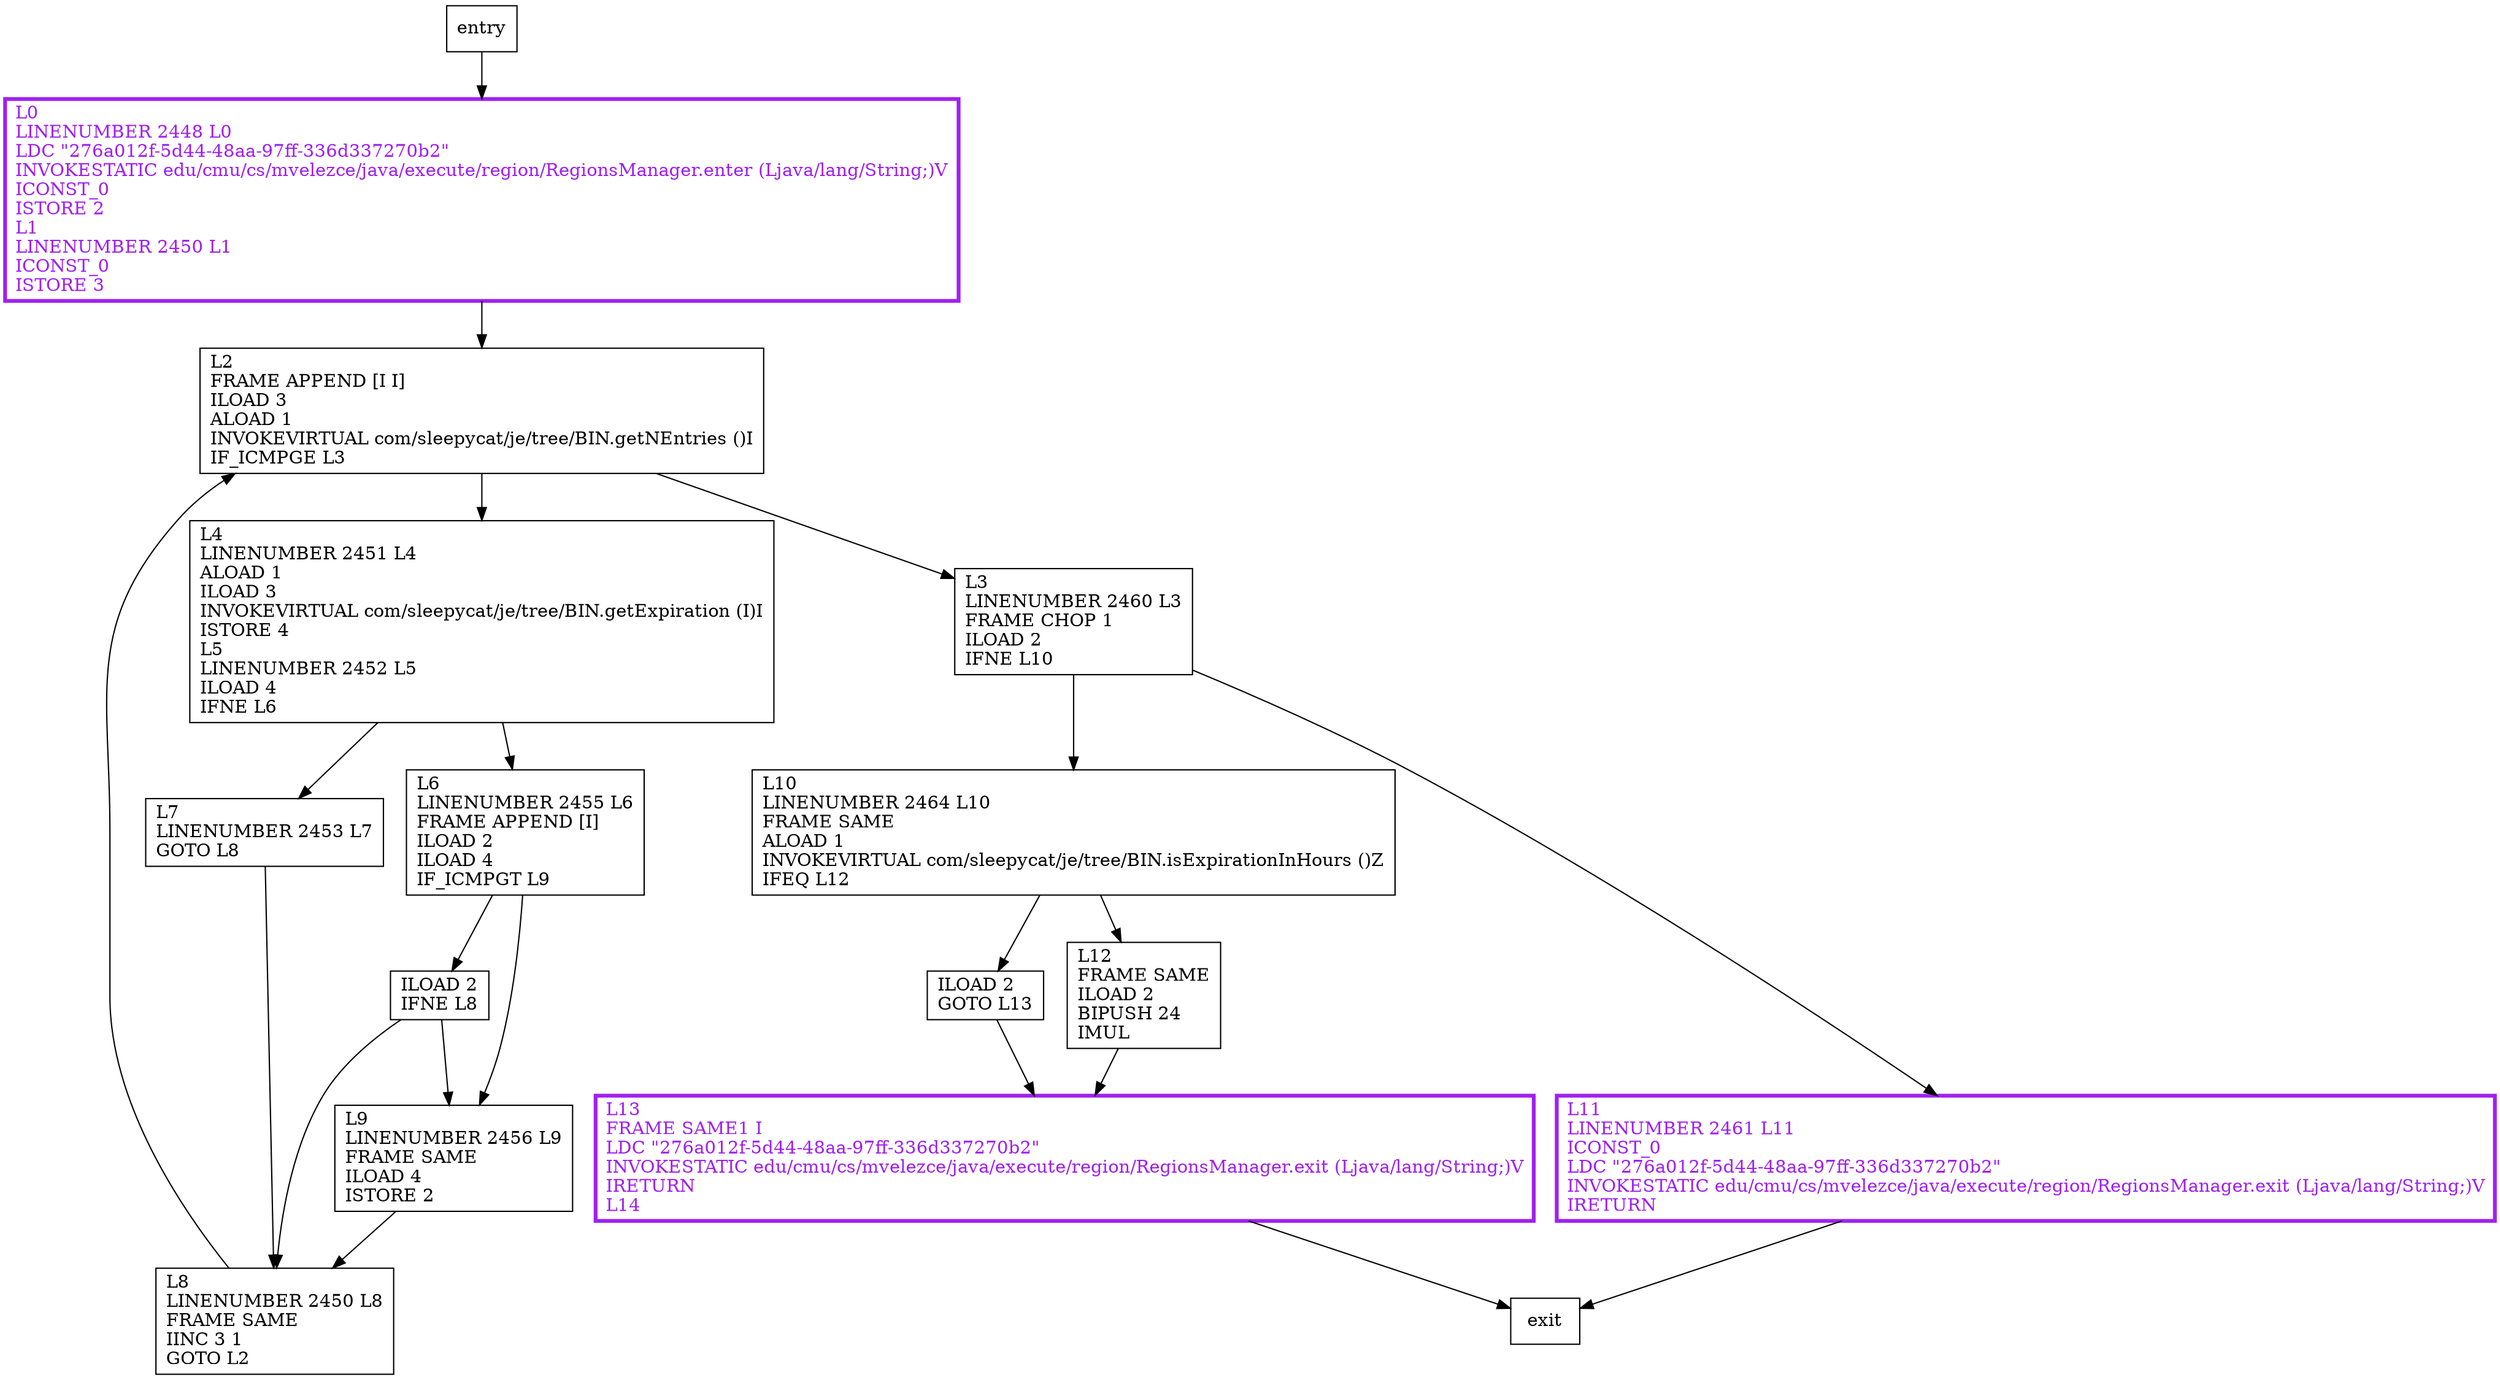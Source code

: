 digraph getMinExpiration {
node [shape=record];
1967784267 [label="L10\lLINENUMBER 2464 L10\lFRAME SAME\lALOAD 1\lINVOKEVIRTUAL com/sleepycat/je/tree/BIN.isExpirationInHours ()Z\lIFEQ L12\l"];
758305340 [label="L11\lLINENUMBER 2461 L11\lICONST_0\lLDC \"276a012f-5d44-48aa-97ff-336d337270b2\"\lINVOKESTATIC edu/cmu/cs/mvelezce/java/execute/region/RegionsManager.exit (Ljava/lang/String;)V\lIRETURN\l"];
1249695852 [label="L7\lLINENUMBER 2453 L7\lGOTO L8\l"];
1766798268 [label="L0\lLINENUMBER 2448 L0\lLDC \"276a012f-5d44-48aa-97ff-336d337270b2\"\lINVOKESTATIC edu/cmu/cs/mvelezce/java/execute/region/RegionsManager.enter (Ljava/lang/String;)V\lICONST_0\lISTORE 2\lL1\lLINENUMBER 2450 L1\lICONST_0\lISTORE 3\l"];
1926581927 [label="L8\lLINENUMBER 2450 L8\lFRAME SAME\lIINC 3 1\lGOTO L2\l"];
1591025227 [label="ILOAD 2\lIFNE L8\l"];
2056620508 [label="L13\lFRAME SAME1 I\lLDC \"276a012f-5d44-48aa-97ff-336d337270b2\"\lINVOKESTATIC edu/cmu/cs/mvelezce/java/execute/region/RegionsManager.exit (Ljava/lang/String;)V\lIRETURN\lL14\l"];
830623397 [label="L4\lLINENUMBER 2451 L4\lALOAD 1\lILOAD 3\lINVOKEVIRTUAL com/sleepycat/je/tree/BIN.getExpiration (I)I\lISTORE 4\lL5\lLINENUMBER 2452 L5\lILOAD 4\lIFNE L6\l"];
1917190725 [label="L9\lLINENUMBER 2456 L9\lFRAME SAME\lILOAD 4\lISTORE 2\l"];
1367459156 [label="L6\lLINENUMBER 2455 L6\lFRAME APPEND [I]\lILOAD 2\lILOAD 4\lIF_ICMPGT L9\l"];
52133615 [label="ILOAD 2\lGOTO L13\l"];
162679445 [label="L2\lFRAME APPEND [I I]\lILOAD 3\lALOAD 1\lINVOKEVIRTUAL com/sleepycat/je/tree/BIN.getNEntries ()I\lIF_ICMPGE L3\l"];
1514066500 [label="L3\lLINENUMBER 2460 L3\lFRAME CHOP 1\lILOAD 2\lIFNE L10\l"];
1099763939 [label="L12\lFRAME SAME\lILOAD 2\lBIPUSH 24\lIMUL\l"];
entry;
exit;
1967784267 -> 52133615
1967784267 -> 1099763939
758305340 -> exit
1249695852 -> 1926581927
1766798268 -> 162679445
1926581927 -> 162679445
1591025227 -> 1917190725
1591025227 -> 1926581927
2056620508 -> exit
entry -> 1766798268
830623397 -> 1367459156
830623397 -> 1249695852
1917190725 -> 1926581927
1367459156 -> 1591025227
1367459156 -> 1917190725
52133615 -> 2056620508
162679445 -> 830623397
162679445 -> 1514066500
1514066500 -> 1967784267
1514066500 -> 758305340
1099763939 -> 2056620508
2056620508[fontcolor="purple", penwidth=3, color="purple"];
758305340[fontcolor="purple", penwidth=3, color="purple"];
1766798268[fontcolor="purple", penwidth=3, color="purple"];
}
